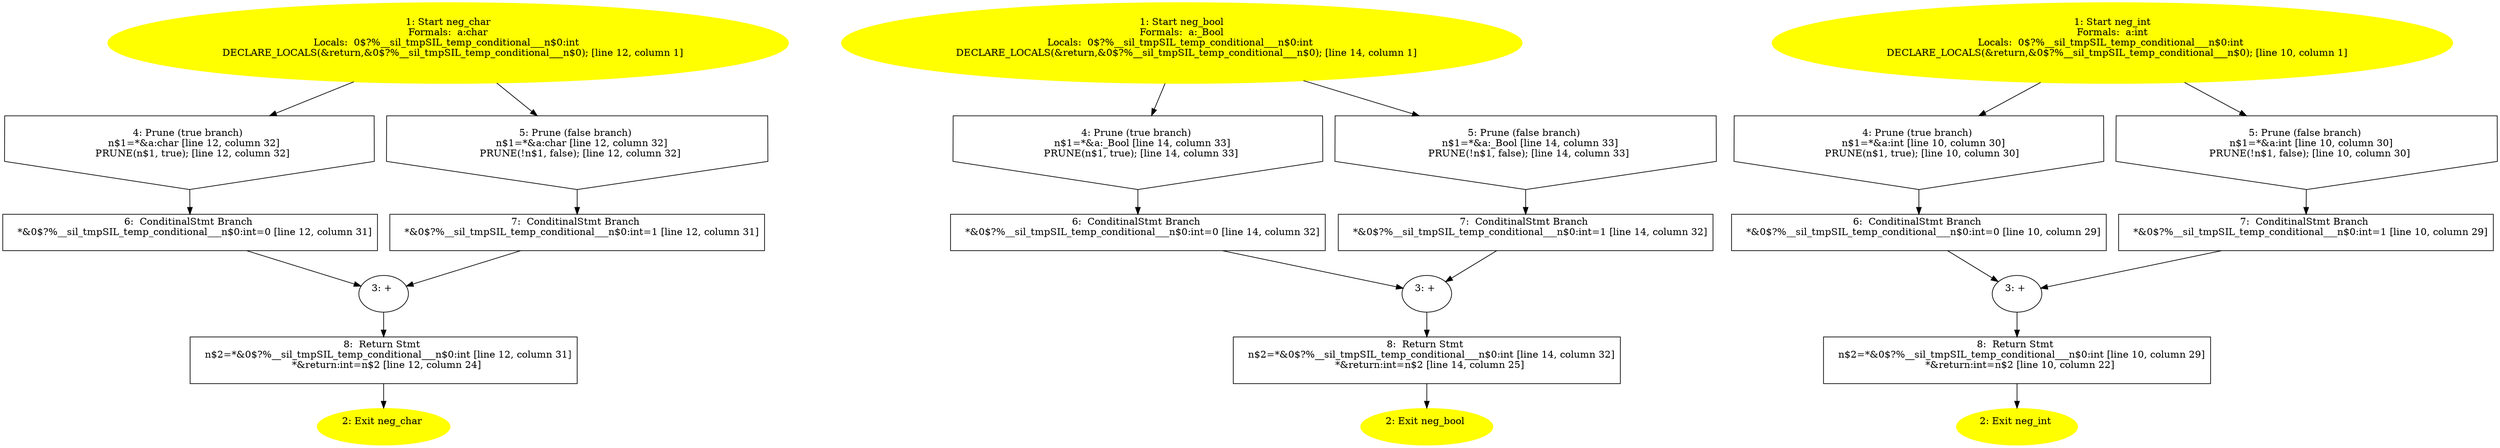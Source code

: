 /* @generated */
digraph cfg {
"neg_char.53ef6b31d84386046a4728d1c45b5f7a_1" [label="1: Start neg_char\nFormals:  a:char\nLocals:  0$?%__sil_tmpSIL_temp_conditional___n$0:int \n   DECLARE_LOCALS(&return,&0$?%__sil_tmpSIL_temp_conditional___n$0); [line 12, column 1]\n " color=yellow style=filled]
	

	 "neg_char.53ef6b31d84386046a4728d1c45b5f7a_1" -> "neg_char.53ef6b31d84386046a4728d1c45b5f7a_4" ;
	 "neg_char.53ef6b31d84386046a4728d1c45b5f7a_1" -> "neg_char.53ef6b31d84386046a4728d1c45b5f7a_5" ;
"neg_char.53ef6b31d84386046a4728d1c45b5f7a_2" [label="2: Exit neg_char \n  " color=yellow style=filled]
	

"neg_char.53ef6b31d84386046a4728d1c45b5f7a_3" [label="3: + \n  " ]
	

	 "neg_char.53ef6b31d84386046a4728d1c45b5f7a_3" -> "neg_char.53ef6b31d84386046a4728d1c45b5f7a_8" ;
"neg_char.53ef6b31d84386046a4728d1c45b5f7a_4" [label="4: Prune (true branch) \n   n$1=*&a:char [line 12, column 32]\n  PRUNE(n$1, true); [line 12, column 32]\n " shape="invhouse"]
	

	 "neg_char.53ef6b31d84386046a4728d1c45b5f7a_4" -> "neg_char.53ef6b31d84386046a4728d1c45b5f7a_6" ;
"neg_char.53ef6b31d84386046a4728d1c45b5f7a_5" [label="5: Prune (false branch) \n   n$1=*&a:char [line 12, column 32]\n  PRUNE(!n$1, false); [line 12, column 32]\n " shape="invhouse"]
	

	 "neg_char.53ef6b31d84386046a4728d1c45b5f7a_5" -> "neg_char.53ef6b31d84386046a4728d1c45b5f7a_7" ;
"neg_char.53ef6b31d84386046a4728d1c45b5f7a_6" [label="6:  ConditinalStmt Branch \n   *&0$?%__sil_tmpSIL_temp_conditional___n$0:int=0 [line 12, column 31]\n " shape="box"]
	

	 "neg_char.53ef6b31d84386046a4728d1c45b5f7a_6" -> "neg_char.53ef6b31d84386046a4728d1c45b5f7a_3" ;
"neg_char.53ef6b31d84386046a4728d1c45b5f7a_7" [label="7:  ConditinalStmt Branch \n   *&0$?%__sil_tmpSIL_temp_conditional___n$0:int=1 [line 12, column 31]\n " shape="box"]
	

	 "neg_char.53ef6b31d84386046a4728d1c45b5f7a_7" -> "neg_char.53ef6b31d84386046a4728d1c45b5f7a_3" ;
"neg_char.53ef6b31d84386046a4728d1c45b5f7a_8" [label="8:  Return Stmt \n   n$2=*&0$?%__sil_tmpSIL_temp_conditional___n$0:int [line 12, column 31]\n  *&return:int=n$2 [line 12, column 24]\n " shape="box"]
	

	 "neg_char.53ef6b31d84386046a4728d1c45b5f7a_8" -> "neg_char.53ef6b31d84386046a4728d1c45b5f7a_2" ;
"neg_bool.e953d6477eaaeafaa430423a26fbaac9_1" [label="1: Start neg_bool\nFormals:  a:_Bool\nLocals:  0$?%__sil_tmpSIL_temp_conditional___n$0:int \n   DECLARE_LOCALS(&return,&0$?%__sil_tmpSIL_temp_conditional___n$0); [line 14, column 1]\n " color=yellow style=filled]
	

	 "neg_bool.e953d6477eaaeafaa430423a26fbaac9_1" -> "neg_bool.e953d6477eaaeafaa430423a26fbaac9_4" ;
	 "neg_bool.e953d6477eaaeafaa430423a26fbaac9_1" -> "neg_bool.e953d6477eaaeafaa430423a26fbaac9_5" ;
"neg_bool.e953d6477eaaeafaa430423a26fbaac9_2" [label="2: Exit neg_bool \n  " color=yellow style=filled]
	

"neg_bool.e953d6477eaaeafaa430423a26fbaac9_3" [label="3: + \n  " ]
	

	 "neg_bool.e953d6477eaaeafaa430423a26fbaac9_3" -> "neg_bool.e953d6477eaaeafaa430423a26fbaac9_8" ;
"neg_bool.e953d6477eaaeafaa430423a26fbaac9_4" [label="4: Prune (true branch) \n   n$1=*&a:_Bool [line 14, column 33]\n  PRUNE(n$1, true); [line 14, column 33]\n " shape="invhouse"]
	

	 "neg_bool.e953d6477eaaeafaa430423a26fbaac9_4" -> "neg_bool.e953d6477eaaeafaa430423a26fbaac9_6" ;
"neg_bool.e953d6477eaaeafaa430423a26fbaac9_5" [label="5: Prune (false branch) \n   n$1=*&a:_Bool [line 14, column 33]\n  PRUNE(!n$1, false); [line 14, column 33]\n " shape="invhouse"]
	

	 "neg_bool.e953d6477eaaeafaa430423a26fbaac9_5" -> "neg_bool.e953d6477eaaeafaa430423a26fbaac9_7" ;
"neg_bool.e953d6477eaaeafaa430423a26fbaac9_6" [label="6:  ConditinalStmt Branch \n   *&0$?%__sil_tmpSIL_temp_conditional___n$0:int=0 [line 14, column 32]\n " shape="box"]
	

	 "neg_bool.e953d6477eaaeafaa430423a26fbaac9_6" -> "neg_bool.e953d6477eaaeafaa430423a26fbaac9_3" ;
"neg_bool.e953d6477eaaeafaa430423a26fbaac9_7" [label="7:  ConditinalStmt Branch \n   *&0$?%__sil_tmpSIL_temp_conditional___n$0:int=1 [line 14, column 32]\n " shape="box"]
	

	 "neg_bool.e953d6477eaaeafaa430423a26fbaac9_7" -> "neg_bool.e953d6477eaaeafaa430423a26fbaac9_3" ;
"neg_bool.e953d6477eaaeafaa430423a26fbaac9_8" [label="8:  Return Stmt \n   n$2=*&0$?%__sil_tmpSIL_temp_conditional___n$0:int [line 14, column 32]\n  *&return:int=n$2 [line 14, column 25]\n " shape="box"]
	

	 "neg_bool.e953d6477eaaeafaa430423a26fbaac9_8" -> "neg_bool.e953d6477eaaeafaa430423a26fbaac9_2" ;
"neg_int.2aa25aca565c41dd997912d11504462c_1" [label="1: Start neg_int\nFormals:  a:int\nLocals:  0$?%__sil_tmpSIL_temp_conditional___n$0:int \n   DECLARE_LOCALS(&return,&0$?%__sil_tmpSIL_temp_conditional___n$0); [line 10, column 1]\n " color=yellow style=filled]
	

	 "neg_int.2aa25aca565c41dd997912d11504462c_1" -> "neg_int.2aa25aca565c41dd997912d11504462c_4" ;
	 "neg_int.2aa25aca565c41dd997912d11504462c_1" -> "neg_int.2aa25aca565c41dd997912d11504462c_5" ;
"neg_int.2aa25aca565c41dd997912d11504462c_2" [label="2: Exit neg_int \n  " color=yellow style=filled]
	

"neg_int.2aa25aca565c41dd997912d11504462c_3" [label="3: + \n  " ]
	

	 "neg_int.2aa25aca565c41dd997912d11504462c_3" -> "neg_int.2aa25aca565c41dd997912d11504462c_8" ;
"neg_int.2aa25aca565c41dd997912d11504462c_4" [label="4: Prune (true branch) \n   n$1=*&a:int [line 10, column 30]\n  PRUNE(n$1, true); [line 10, column 30]\n " shape="invhouse"]
	

	 "neg_int.2aa25aca565c41dd997912d11504462c_4" -> "neg_int.2aa25aca565c41dd997912d11504462c_6" ;
"neg_int.2aa25aca565c41dd997912d11504462c_5" [label="5: Prune (false branch) \n   n$1=*&a:int [line 10, column 30]\n  PRUNE(!n$1, false); [line 10, column 30]\n " shape="invhouse"]
	

	 "neg_int.2aa25aca565c41dd997912d11504462c_5" -> "neg_int.2aa25aca565c41dd997912d11504462c_7" ;
"neg_int.2aa25aca565c41dd997912d11504462c_6" [label="6:  ConditinalStmt Branch \n   *&0$?%__sil_tmpSIL_temp_conditional___n$0:int=0 [line 10, column 29]\n " shape="box"]
	

	 "neg_int.2aa25aca565c41dd997912d11504462c_6" -> "neg_int.2aa25aca565c41dd997912d11504462c_3" ;
"neg_int.2aa25aca565c41dd997912d11504462c_7" [label="7:  ConditinalStmt Branch \n   *&0$?%__sil_tmpSIL_temp_conditional___n$0:int=1 [line 10, column 29]\n " shape="box"]
	

	 "neg_int.2aa25aca565c41dd997912d11504462c_7" -> "neg_int.2aa25aca565c41dd997912d11504462c_3" ;
"neg_int.2aa25aca565c41dd997912d11504462c_8" [label="8:  Return Stmt \n   n$2=*&0$?%__sil_tmpSIL_temp_conditional___n$0:int [line 10, column 29]\n  *&return:int=n$2 [line 10, column 22]\n " shape="box"]
	

	 "neg_int.2aa25aca565c41dd997912d11504462c_8" -> "neg_int.2aa25aca565c41dd997912d11504462c_2" ;
}
